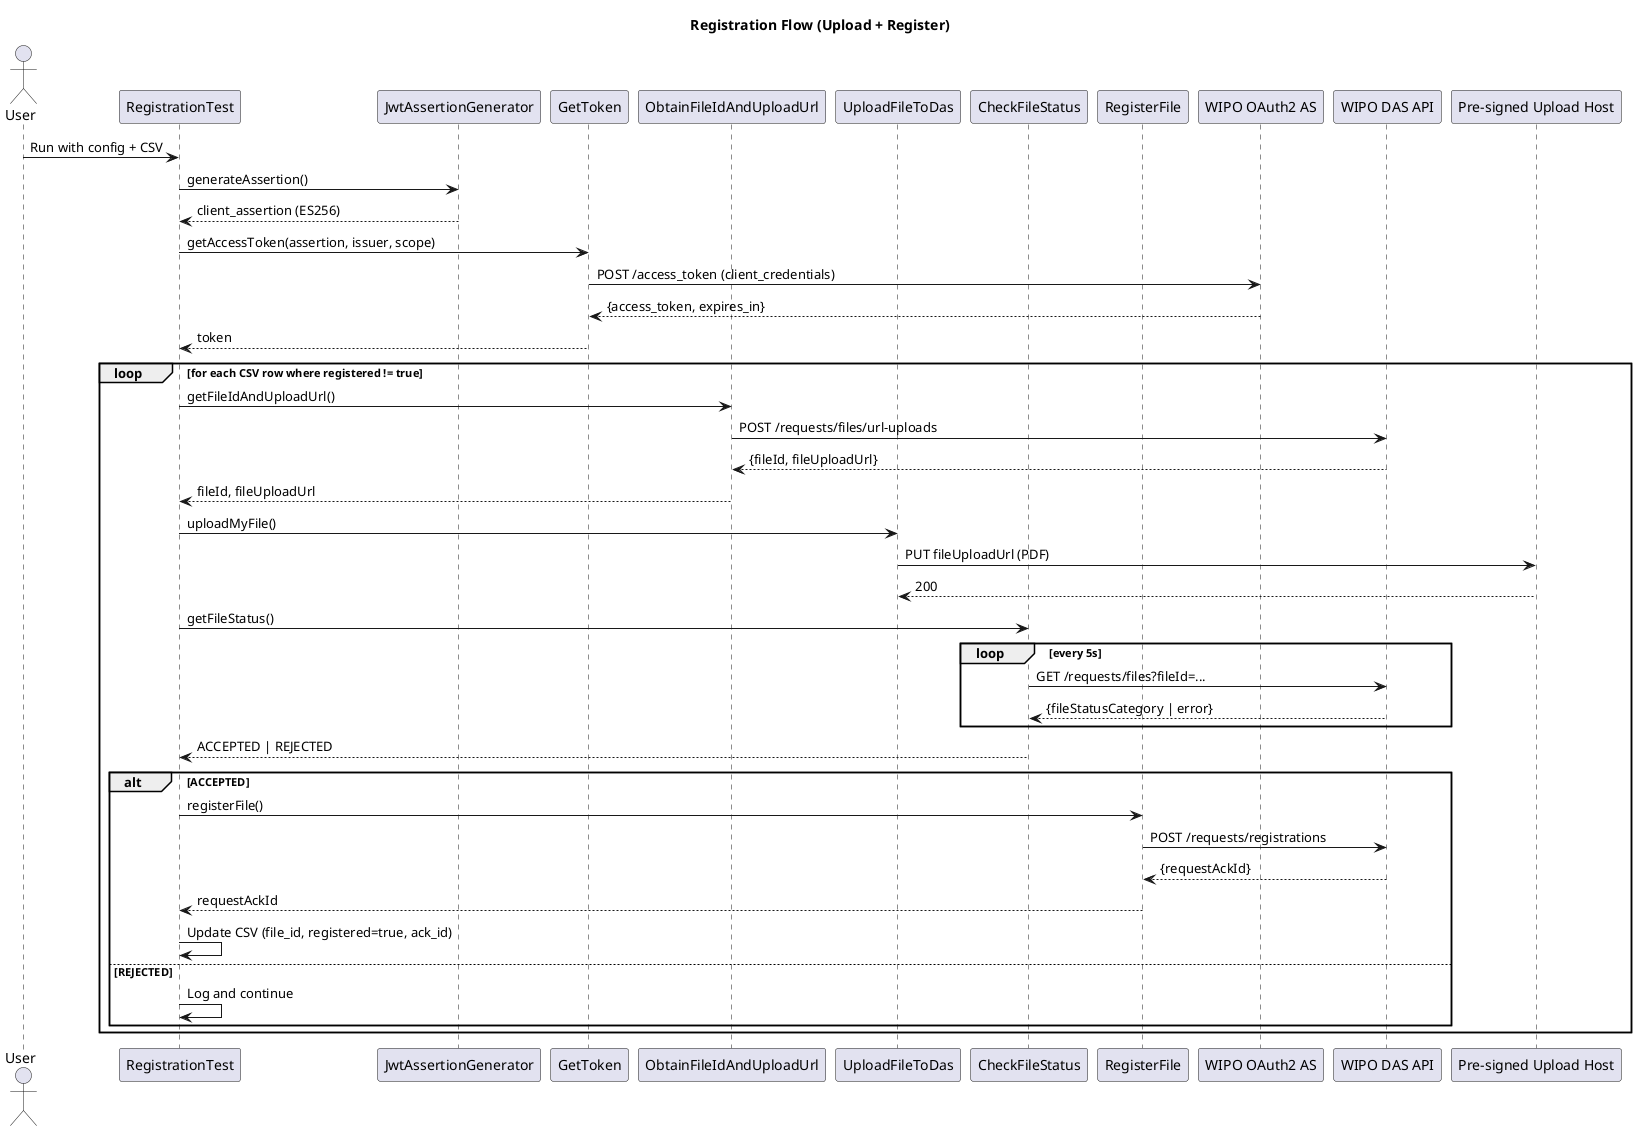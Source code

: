 @startuml
title Registration Flow (Upload + Register)

actor User
participant "RegistrationTest" as RT
participant "JwtAssertionGenerator" as JWT
participant "GetToken" as TOK
participant "ObtainFileIdAndUploadUrl" as OBF
participant "UploadFileToDas" as UPL
participant "CheckFileStatus" as CFS
participant "RegisterFile" as REG
participant "WIPO OAuth2 AS" as AS
participant "WIPO DAS API" as DAS
participant "Pre-signed Upload Host" as UPHOST

User -> RT: Run with config + CSV
RT -> JWT: generateAssertion()
JWT --> RT: client_assertion (ES256)
RT -> TOK: getAccessToken(assertion, issuer, scope)
TOK -> AS: POST /access_token (client_credentials)
AS --> TOK: {access_token, expires_in}
TOK --> RT: token

loop for each CSV row where registered != true
  RT -> OBF: getFileIdAndUploadUrl()
  OBF -> DAS: POST /requests/files/url-uploads
  DAS --> OBF: {fileId, fileUploadUrl}
  OBF --> RT: fileId, fileUploadUrl

  RT -> UPL: uploadMyFile()
  UPL -> UPHOST: PUT fileUploadUrl (PDF)
  UPHOST --> UPL: 200

  RT -> CFS: getFileStatus()
  loop every 5s
    CFS -> DAS: GET /requests/files?fileId=...
    DAS --> CFS: {fileStatusCategory | error}
  end
  CFS --> RT: ACCEPTED | REJECTED

  alt ACCEPTED
    RT -> REG: registerFile()
    REG -> DAS: POST /requests/registrations
    DAS --> REG: {requestAckId}
    REG --> RT: requestAckId
    RT -> RT: Update CSV (file_id, registered=true, ack_id)
  else REJECTED
    RT -> RT: Log and continue
  end
end

@enduml
